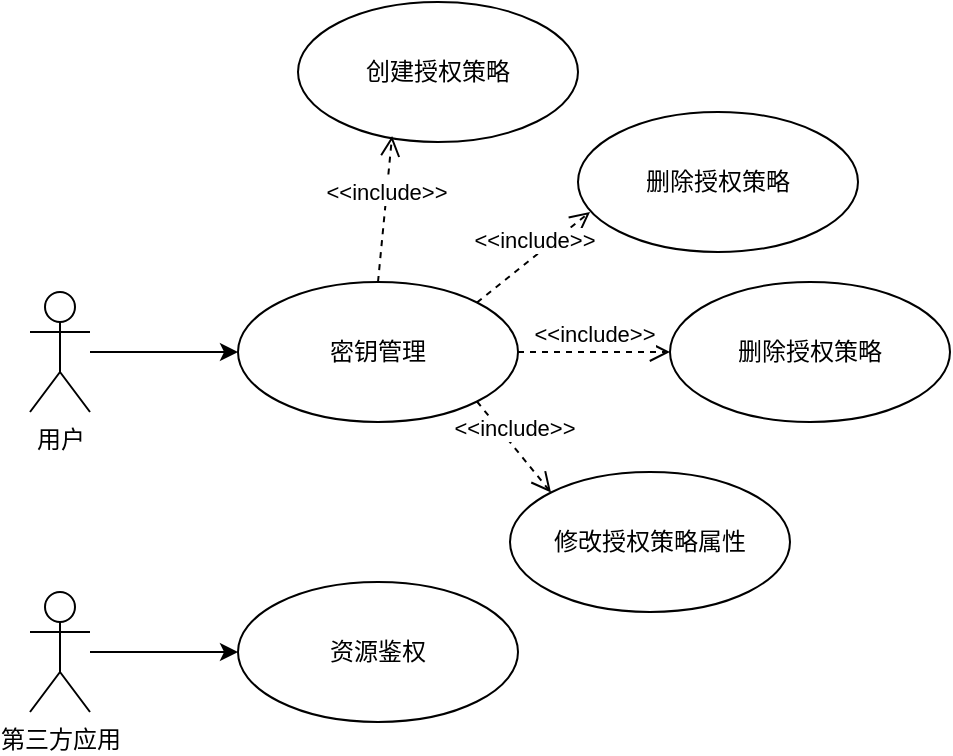 <mxfile version="21.6.8" type="github">
  <diagram name="第 1 页" id="SKmNJeaqZ5SWssyZ5TcU">
    <mxGraphModel dx="714" dy="679" grid="1" gridSize="10" guides="1" tooltips="1" connect="1" arrows="1" fold="1" page="1" pageScale="1" pageWidth="827" pageHeight="1169" math="0" shadow="0">
      <root>
        <mxCell id="0" />
        <mxCell id="1" parent="0" />
        <mxCell id="kdJZE7LNqGD709cGFsJL-5" value="" style="edgeStyle=orthogonalEdgeStyle;rounded=0;orthogonalLoop=1;jettySize=auto;html=1;" edge="1" parent="1" source="kdJZE7LNqGD709cGFsJL-1">
          <mxGeometry relative="1" as="geometry">
            <mxPoint x="314" y="360" as="targetPoint" />
          </mxGeometry>
        </mxCell>
        <mxCell id="kdJZE7LNqGD709cGFsJL-1" value="第三方应用" style="shape=umlActor;verticalLabelPosition=bottom;verticalAlign=top;html=1;outlineConnect=0;" vertex="1" parent="1">
          <mxGeometry x="210" y="330" width="30" height="60" as="geometry" />
        </mxCell>
        <mxCell id="kdJZE7LNqGD709cGFsJL-6" value="" style="edgeStyle=orthogonalEdgeStyle;rounded=0;orthogonalLoop=1;jettySize=auto;html=1;" edge="1" parent="1" source="kdJZE7LNqGD709cGFsJL-2">
          <mxGeometry relative="1" as="geometry">
            <mxPoint x="314" y="210" as="targetPoint" />
          </mxGeometry>
        </mxCell>
        <mxCell id="kdJZE7LNqGD709cGFsJL-2" value="用户" style="shape=umlActor;verticalLabelPosition=bottom;verticalAlign=top;html=1;outlineConnect=0;" vertex="1" parent="1">
          <mxGeometry x="210" y="180" width="30" height="60" as="geometry" />
        </mxCell>
        <mxCell id="kdJZE7LNqGD709cGFsJL-7" value="资源鉴权" style="ellipse;whiteSpace=wrap;html=1;" vertex="1" parent="1">
          <mxGeometry x="314" y="325" width="140" height="70" as="geometry" />
        </mxCell>
        <mxCell id="kdJZE7LNqGD709cGFsJL-8" value="创建授权策略" style="ellipse;whiteSpace=wrap;html=1;" vertex="1" parent="1">
          <mxGeometry x="344" y="35" width="140" height="70" as="geometry" />
        </mxCell>
        <mxCell id="kdJZE7LNqGD709cGFsJL-9" value="密钥管理" style="ellipse;whiteSpace=wrap;html=1;" vertex="1" parent="1">
          <mxGeometry x="314" y="175" width="140" height="70" as="geometry" />
        </mxCell>
        <mxCell id="kdJZE7LNqGD709cGFsJL-10" value="删除授权策略" style="ellipse;whiteSpace=wrap;html=1;" vertex="1" parent="1">
          <mxGeometry x="484" y="90" width="140" height="70" as="geometry" />
        </mxCell>
        <mxCell id="kdJZE7LNqGD709cGFsJL-11" value="删除授权策略" style="ellipse;whiteSpace=wrap;html=1;" vertex="1" parent="1">
          <mxGeometry x="530" y="175" width="140" height="70" as="geometry" />
        </mxCell>
        <mxCell id="kdJZE7LNqGD709cGFsJL-12" value="修改授权策略属性" style="ellipse;whiteSpace=wrap;html=1;" vertex="1" parent="1">
          <mxGeometry x="450" y="270" width="140" height="70" as="geometry" />
        </mxCell>
        <mxCell id="kdJZE7LNqGD709cGFsJL-17" value="&amp;lt;&amp;lt;include&amp;gt;&amp;gt;" style="html=1;verticalAlign=bottom;endArrow=open;dashed=1;endSize=8;elbow=vertical;rounded=0;entryX=0.336;entryY=0.957;entryDx=0;entryDy=0;entryPerimeter=0;exitX=0.5;exitY=0;exitDx=0;exitDy=0;" edge="1" parent="1" source="kdJZE7LNqGD709cGFsJL-9" target="kdJZE7LNqGD709cGFsJL-8">
          <mxGeometry x="-0.01" relative="1" as="geometry">
            <mxPoint x="380" y="170" as="sourcePoint" />
            <mxPoint x="330" y="350" as="targetPoint" />
            <mxPoint as="offset" />
          </mxGeometry>
        </mxCell>
        <mxCell id="kdJZE7LNqGD709cGFsJL-18" value="&amp;lt;&amp;lt;include&amp;gt;&amp;gt;" style="html=1;verticalAlign=bottom;endArrow=open;dashed=1;endSize=8;elbow=vertical;rounded=0;entryX=0.043;entryY=0.714;entryDx=0;entryDy=0;entryPerimeter=0;exitX=1;exitY=0;exitDx=0;exitDy=0;" edge="1" parent="1" source="kdJZE7LNqGD709cGFsJL-9" target="kdJZE7LNqGD709cGFsJL-10">
          <mxGeometry x="-0.01" relative="1" as="geometry">
            <mxPoint x="394" y="185" as="sourcePoint" />
            <mxPoint x="401" y="112" as="targetPoint" />
            <mxPoint as="offset" />
          </mxGeometry>
        </mxCell>
        <mxCell id="kdJZE7LNqGD709cGFsJL-19" value="&amp;lt;&amp;lt;include&amp;gt;&amp;gt;" style="html=1;verticalAlign=bottom;endArrow=open;dashed=1;endSize=8;elbow=vertical;rounded=0;entryX=0;entryY=0.5;entryDx=0;entryDy=0;exitX=1;exitY=0.5;exitDx=0;exitDy=0;" edge="1" parent="1" source="kdJZE7LNqGD709cGFsJL-9" target="kdJZE7LNqGD709cGFsJL-11">
          <mxGeometry x="-0.01" relative="1" as="geometry">
            <mxPoint x="404" y="195" as="sourcePoint" />
            <mxPoint x="411" y="122" as="targetPoint" />
            <mxPoint as="offset" />
          </mxGeometry>
        </mxCell>
        <mxCell id="kdJZE7LNqGD709cGFsJL-20" value="&amp;lt;&amp;lt;include&amp;gt;&amp;gt;" style="html=1;verticalAlign=bottom;endArrow=open;dashed=1;endSize=8;elbow=vertical;rounded=0;entryX=0;entryY=0;entryDx=0;entryDy=0;exitX=1;exitY=1;exitDx=0;exitDy=0;" edge="1" parent="1" source="kdJZE7LNqGD709cGFsJL-9" target="kdJZE7LNqGD709cGFsJL-12">
          <mxGeometry x="-0.01" relative="1" as="geometry">
            <mxPoint x="414" y="205" as="sourcePoint" />
            <mxPoint x="421" y="132" as="targetPoint" />
            <mxPoint as="offset" />
          </mxGeometry>
        </mxCell>
      </root>
    </mxGraphModel>
  </diagram>
</mxfile>
